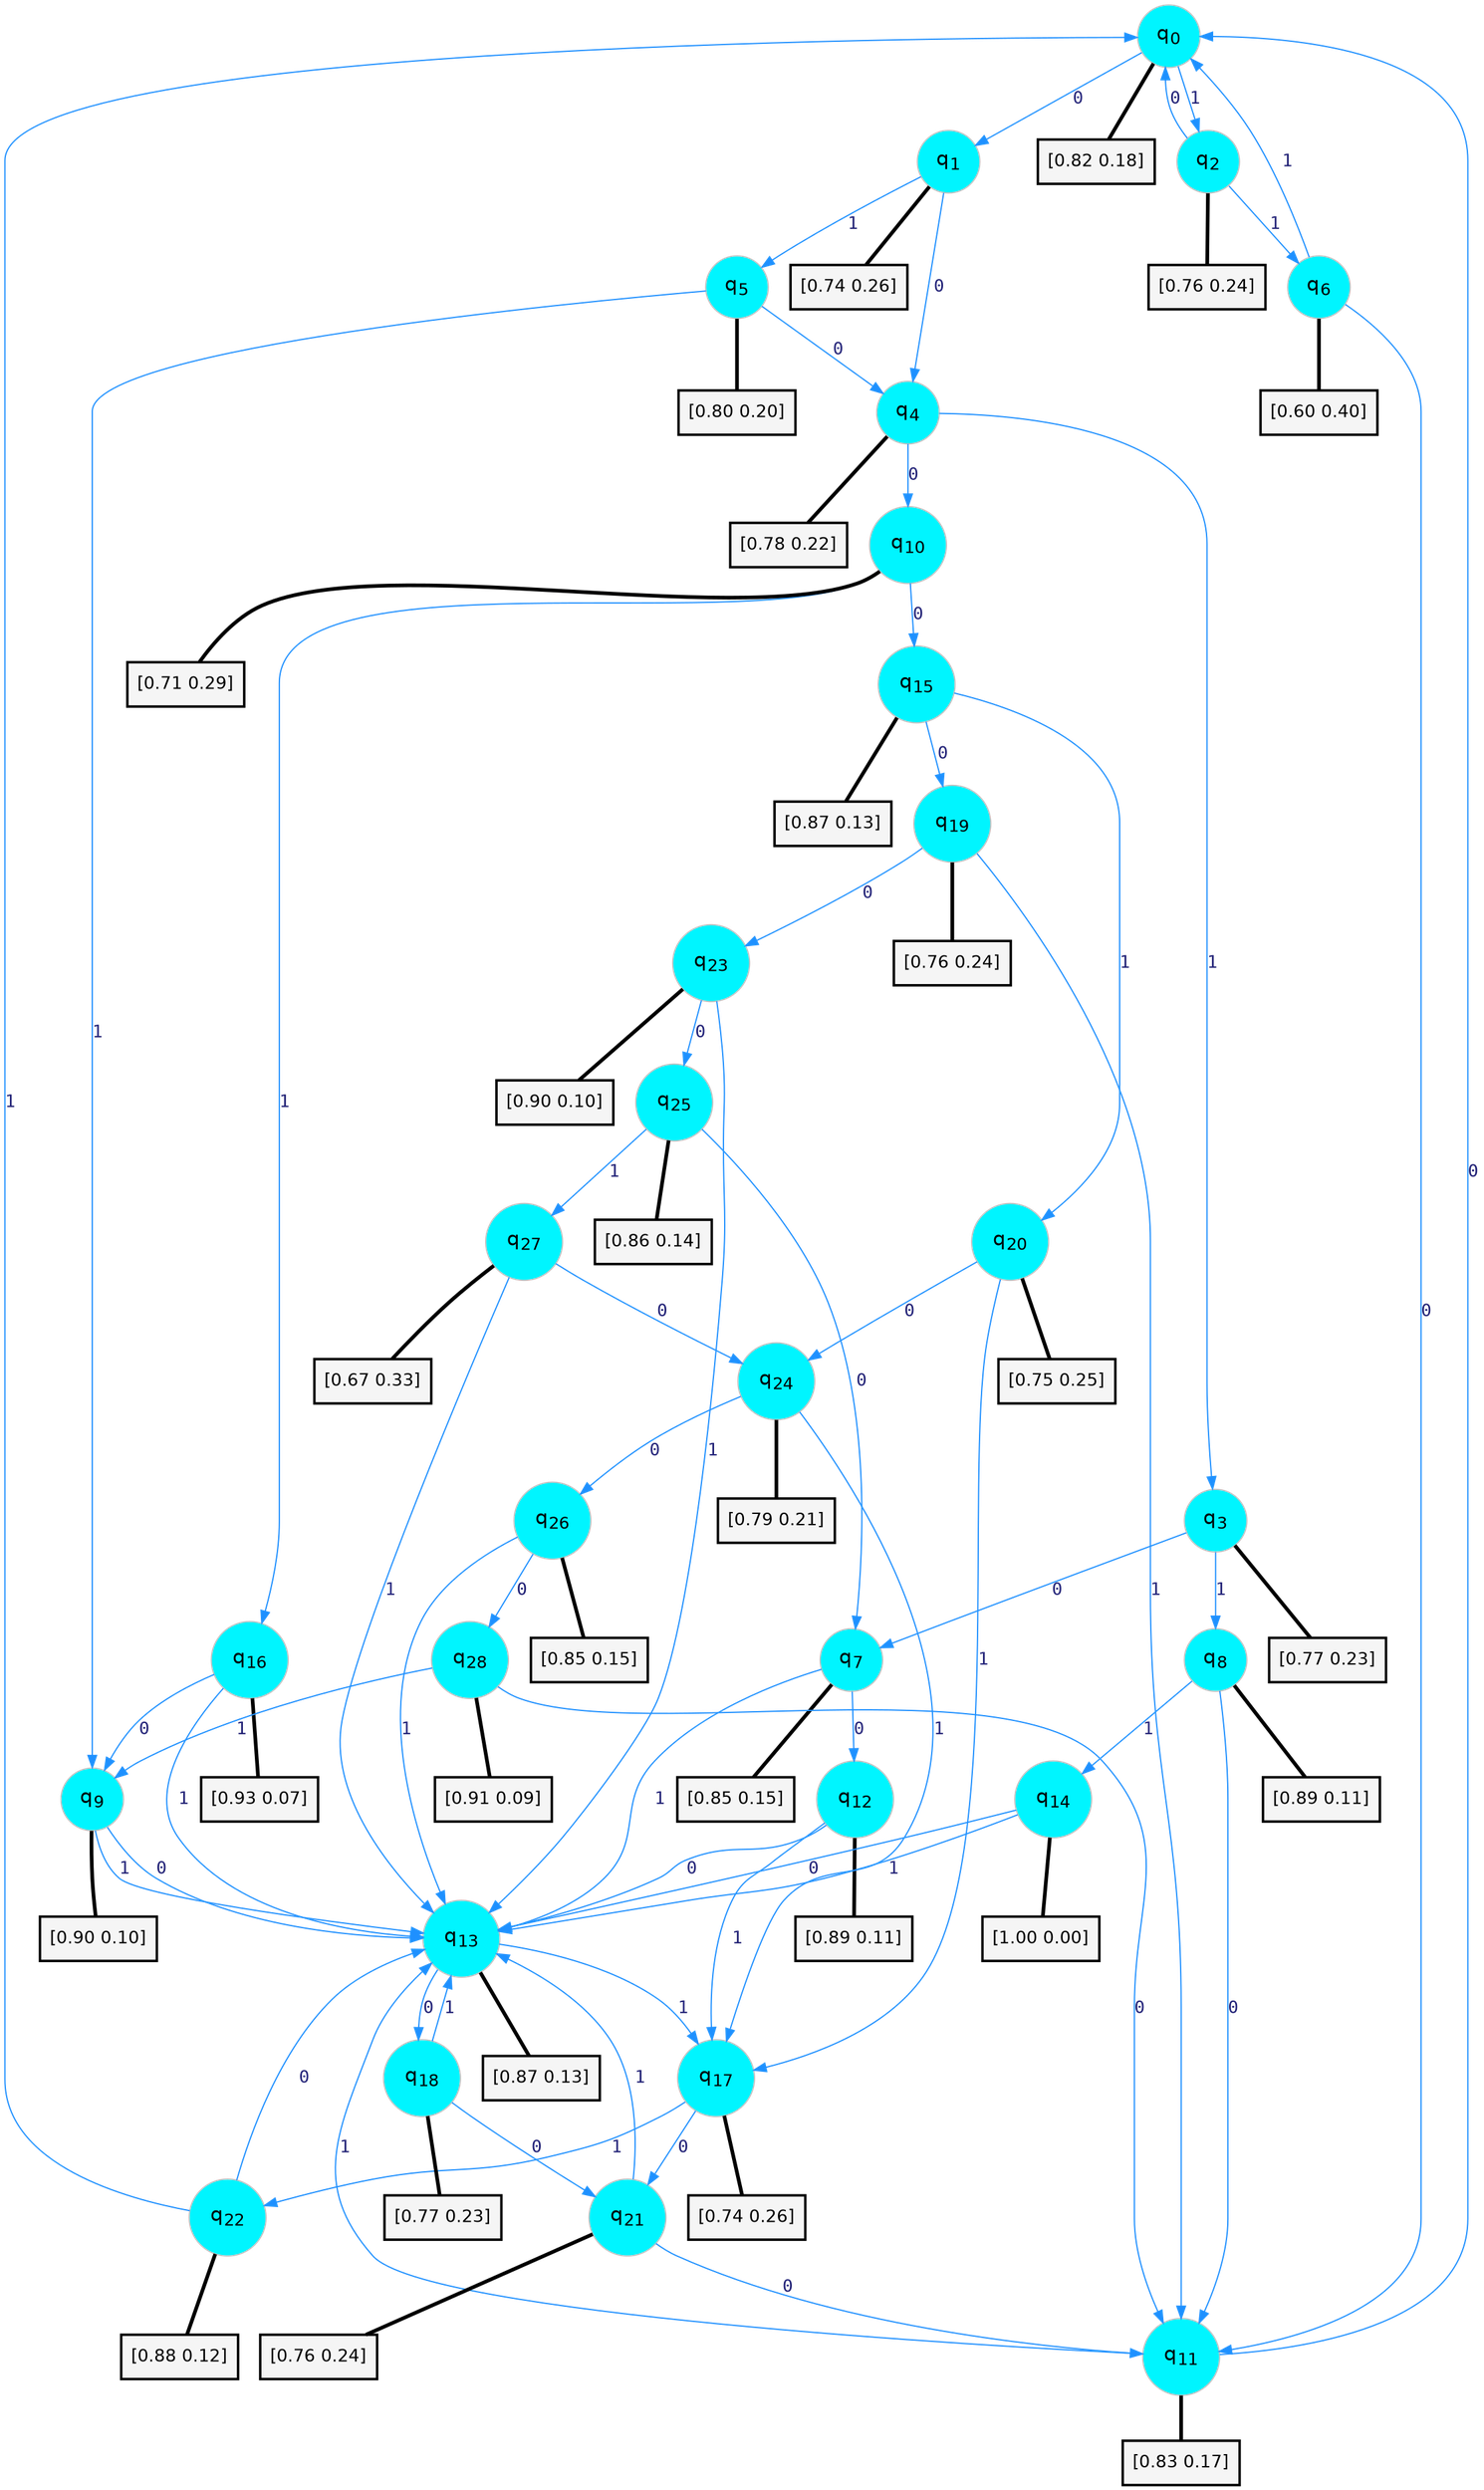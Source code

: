 digraph G {
graph [
bgcolor=transparent, dpi=300, rankdir=TD, size="40,25"];
node [
color=gray, fillcolor=turquoise1, fontcolor=black, fontname=Helvetica, fontsize=16, fontweight=bold, shape=circle, style=filled];
edge [
arrowsize=1, color=dodgerblue1, fontcolor=midnightblue, fontname=courier, fontweight=bold, penwidth=1, style=solid, weight=20];
0[label=<q<SUB>0</SUB>>];
1[label=<q<SUB>1</SUB>>];
2[label=<q<SUB>2</SUB>>];
3[label=<q<SUB>3</SUB>>];
4[label=<q<SUB>4</SUB>>];
5[label=<q<SUB>5</SUB>>];
6[label=<q<SUB>6</SUB>>];
7[label=<q<SUB>7</SUB>>];
8[label=<q<SUB>8</SUB>>];
9[label=<q<SUB>9</SUB>>];
10[label=<q<SUB>10</SUB>>];
11[label=<q<SUB>11</SUB>>];
12[label=<q<SUB>12</SUB>>];
13[label=<q<SUB>13</SUB>>];
14[label=<q<SUB>14</SUB>>];
15[label=<q<SUB>15</SUB>>];
16[label=<q<SUB>16</SUB>>];
17[label=<q<SUB>17</SUB>>];
18[label=<q<SUB>18</SUB>>];
19[label=<q<SUB>19</SUB>>];
20[label=<q<SUB>20</SUB>>];
21[label=<q<SUB>21</SUB>>];
22[label=<q<SUB>22</SUB>>];
23[label=<q<SUB>23</SUB>>];
24[label=<q<SUB>24</SUB>>];
25[label=<q<SUB>25</SUB>>];
26[label=<q<SUB>26</SUB>>];
27[label=<q<SUB>27</SUB>>];
28[label=<q<SUB>28</SUB>>];
29[label="[0.82 0.18]", shape=box,fontcolor=black, fontname=Helvetica, fontsize=14, penwidth=2, fillcolor=whitesmoke,color=black];
30[label="[0.74 0.26]", shape=box,fontcolor=black, fontname=Helvetica, fontsize=14, penwidth=2, fillcolor=whitesmoke,color=black];
31[label="[0.76 0.24]", shape=box,fontcolor=black, fontname=Helvetica, fontsize=14, penwidth=2, fillcolor=whitesmoke,color=black];
32[label="[0.77 0.23]", shape=box,fontcolor=black, fontname=Helvetica, fontsize=14, penwidth=2, fillcolor=whitesmoke,color=black];
33[label="[0.78 0.22]", shape=box,fontcolor=black, fontname=Helvetica, fontsize=14, penwidth=2, fillcolor=whitesmoke,color=black];
34[label="[0.80 0.20]", shape=box,fontcolor=black, fontname=Helvetica, fontsize=14, penwidth=2, fillcolor=whitesmoke,color=black];
35[label="[0.60 0.40]", shape=box,fontcolor=black, fontname=Helvetica, fontsize=14, penwidth=2, fillcolor=whitesmoke,color=black];
36[label="[0.85 0.15]", shape=box,fontcolor=black, fontname=Helvetica, fontsize=14, penwidth=2, fillcolor=whitesmoke,color=black];
37[label="[0.89 0.11]", shape=box,fontcolor=black, fontname=Helvetica, fontsize=14, penwidth=2, fillcolor=whitesmoke,color=black];
38[label="[0.90 0.10]", shape=box,fontcolor=black, fontname=Helvetica, fontsize=14, penwidth=2, fillcolor=whitesmoke,color=black];
39[label="[0.71 0.29]", shape=box,fontcolor=black, fontname=Helvetica, fontsize=14, penwidth=2, fillcolor=whitesmoke,color=black];
40[label="[0.83 0.17]", shape=box,fontcolor=black, fontname=Helvetica, fontsize=14, penwidth=2, fillcolor=whitesmoke,color=black];
41[label="[0.89 0.11]", shape=box,fontcolor=black, fontname=Helvetica, fontsize=14, penwidth=2, fillcolor=whitesmoke,color=black];
42[label="[0.87 0.13]", shape=box,fontcolor=black, fontname=Helvetica, fontsize=14, penwidth=2, fillcolor=whitesmoke,color=black];
43[label="[1.00 0.00]", shape=box,fontcolor=black, fontname=Helvetica, fontsize=14, penwidth=2, fillcolor=whitesmoke,color=black];
44[label="[0.87 0.13]", shape=box,fontcolor=black, fontname=Helvetica, fontsize=14, penwidth=2, fillcolor=whitesmoke,color=black];
45[label="[0.93 0.07]", shape=box,fontcolor=black, fontname=Helvetica, fontsize=14, penwidth=2, fillcolor=whitesmoke,color=black];
46[label="[0.74 0.26]", shape=box,fontcolor=black, fontname=Helvetica, fontsize=14, penwidth=2, fillcolor=whitesmoke,color=black];
47[label="[0.77 0.23]", shape=box,fontcolor=black, fontname=Helvetica, fontsize=14, penwidth=2, fillcolor=whitesmoke,color=black];
48[label="[0.76 0.24]", shape=box,fontcolor=black, fontname=Helvetica, fontsize=14, penwidth=2, fillcolor=whitesmoke,color=black];
49[label="[0.75 0.25]", shape=box,fontcolor=black, fontname=Helvetica, fontsize=14, penwidth=2, fillcolor=whitesmoke,color=black];
50[label="[0.76 0.24]", shape=box,fontcolor=black, fontname=Helvetica, fontsize=14, penwidth=2, fillcolor=whitesmoke,color=black];
51[label="[0.88 0.12]", shape=box,fontcolor=black, fontname=Helvetica, fontsize=14, penwidth=2, fillcolor=whitesmoke,color=black];
52[label="[0.90 0.10]", shape=box,fontcolor=black, fontname=Helvetica, fontsize=14, penwidth=2, fillcolor=whitesmoke,color=black];
53[label="[0.79 0.21]", shape=box,fontcolor=black, fontname=Helvetica, fontsize=14, penwidth=2, fillcolor=whitesmoke,color=black];
54[label="[0.86 0.14]", shape=box,fontcolor=black, fontname=Helvetica, fontsize=14, penwidth=2, fillcolor=whitesmoke,color=black];
55[label="[0.85 0.15]", shape=box,fontcolor=black, fontname=Helvetica, fontsize=14, penwidth=2, fillcolor=whitesmoke,color=black];
56[label="[0.67 0.33]", shape=box,fontcolor=black, fontname=Helvetica, fontsize=14, penwidth=2, fillcolor=whitesmoke,color=black];
57[label="[0.91 0.09]", shape=box,fontcolor=black, fontname=Helvetica, fontsize=14, penwidth=2, fillcolor=whitesmoke,color=black];
0->1 [label=0];
0->2 [label=1];
0->29 [arrowhead=none, penwidth=3,color=black];
1->4 [label=0];
1->5 [label=1];
1->30 [arrowhead=none, penwidth=3,color=black];
2->0 [label=0];
2->6 [label=1];
2->31 [arrowhead=none, penwidth=3,color=black];
3->7 [label=0];
3->8 [label=1];
3->32 [arrowhead=none, penwidth=3,color=black];
4->10 [label=0];
4->3 [label=1];
4->33 [arrowhead=none, penwidth=3,color=black];
5->4 [label=0];
5->9 [label=1];
5->34 [arrowhead=none, penwidth=3,color=black];
6->11 [label=0];
6->0 [label=1];
6->35 [arrowhead=none, penwidth=3,color=black];
7->12 [label=0];
7->13 [label=1];
7->36 [arrowhead=none, penwidth=3,color=black];
8->11 [label=0];
8->14 [label=1];
8->37 [arrowhead=none, penwidth=3,color=black];
9->13 [label=0];
9->13 [label=1];
9->38 [arrowhead=none, penwidth=3,color=black];
10->15 [label=0];
10->16 [label=1];
10->39 [arrowhead=none, penwidth=3,color=black];
11->0 [label=0];
11->13 [label=1];
11->40 [arrowhead=none, penwidth=3,color=black];
12->13 [label=0];
12->17 [label=1];
12->41 [arrowhead=none, penwidth=3,color=black];
13->18 [label=0];
13->17 [label=1];
13->42 [arrowhead=none, penwidth=3,color=black];
14->13 [label=0];
14->13 [label=1];
14->43 [arrowhead=none, penwidth=3,color=black];
15->19 [label=0];
15->20 [label=1];
15->44 [arrowhead=none, penwidth=3,color=black];
16->9 [label=0];
16->13 [label=1];
16->45 [arrowhead=none, penwidth=3,color=black];
17->21 [label=0];
17->22 [label=1];
17->46 [arrowhead=none, penwidth=3,color=black];
18->21 [label=0];
18->13 [label=1];
18->47 [arrowhead=none, penwidth=3,color=black];
19->23 [label=0];
19->11 [label=1];
19->48 [arrowhead=none, penwidth=3,color=black];
20->24 [label=0];
20->17 [label=1];
20->49 [arrowhead=none, penwidth=3,color=black];
21->11 [label=0];
21->13 [label=1];
21->50 [arrowhead=none, penwidth=3,color=black];
22->13 [label=0];
22->0 [label=1];
22->51 [arrowhead=none, penwidth=3,color=black];
23->25 [label=0];
23->13 [label=1];
23->52 [arrowhead=none, penwidth=3,color=black];
24->26 [label=0];
24->17 [label=1];
24->53 [arrowhead=none, penwidth=3,color=black];
25->7 [label=0];
25->27 [label=1];
25->54 [arrowhead=none, penwidth=3,color=black];
26->28 [label=0];
26->13 [label=1];
26->55 [arrowhead=none, penwidth=3,color=black];
27->24 [label=0];
27->13 [label=1];
27->56 [arrowhead=none, penwidth=3,color=black];
28->11 [label=0];
28->9 [label=1];
28->57 [arrowhead=none, penwidth=3,color=black];
}
